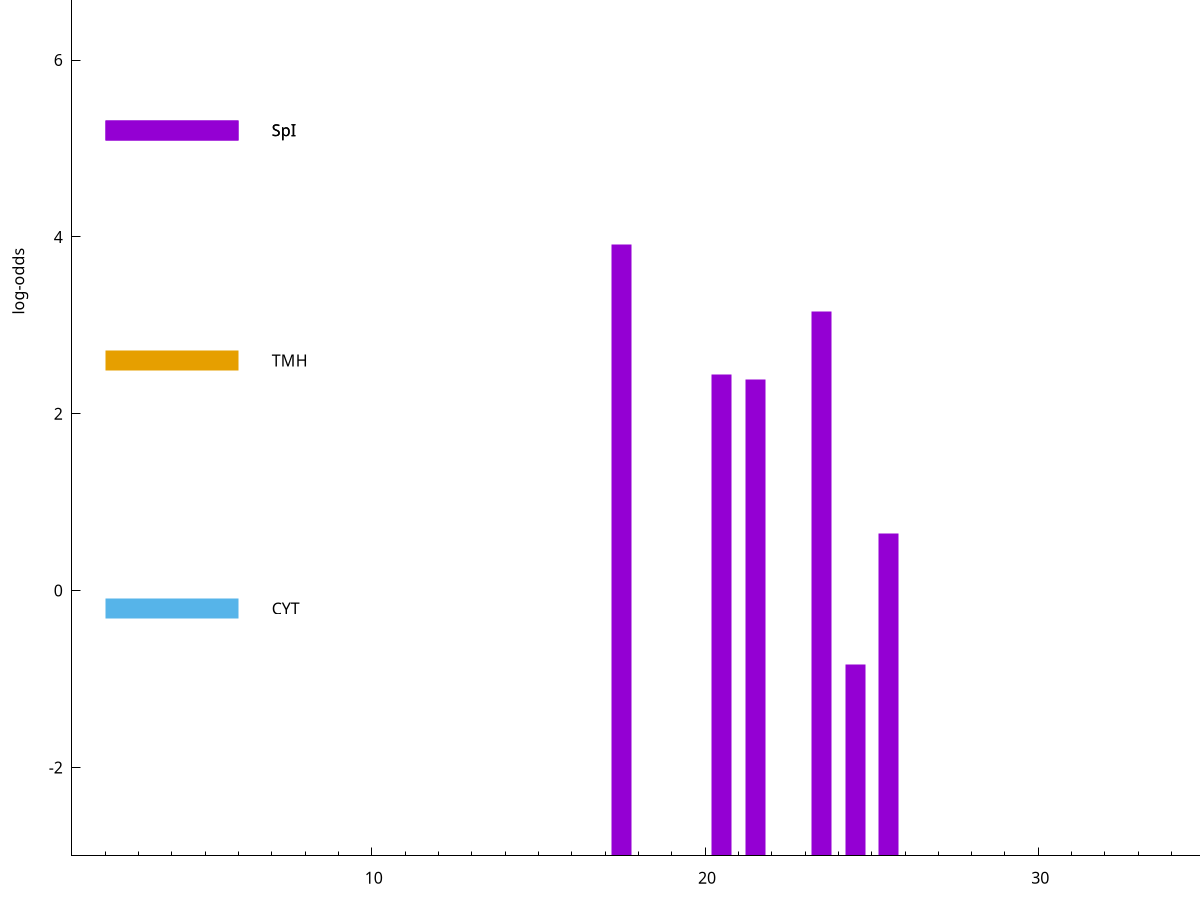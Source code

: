 set title "LipoP predictions for SRR4017849.gff"
set size 2., 1.4
set xrange [1:70] 
set mxtics 10
set yrange [-3:10]
set y2range [0:13]
set ylabel "log-odds"
set term postscript eps color solid "Helvetica" 30
set output "SRR4017849.gff228.eps"
set arrow from 2,5.20529 to 6,5.20529 nohead lt 1 lw 20
set label "SpI" at 7,5.20529
set arrow from 2,2.60149 to 6,2.60149 nohead lt 4 lw 20
set label "TMH" at 7,2.60149
set arrow from 2,-0.200913 to 6,-0.200913 nohead lt 3 lw 20
set label "CYT" at 7,-0.200913
set arrow from 2,5.20529 to 6,5.20529 nohead lt 1 lw 20
set label "SpI" at 7,5.20529
# NOTE: The scores below are the log-odds scores with the threshold
# NOTE: subtracted (a hack to make gnuplot make the histogram all
# NOTE: look nice).
plot "-" axes x1y2 title "" with impulses lt 1 lw 20
17.500000 6.912770
23.500000 6.155180
20.500000 5.446920
21.500000 5.383370
25.500000 3.648837
24.500000 2.163542
e
exit
